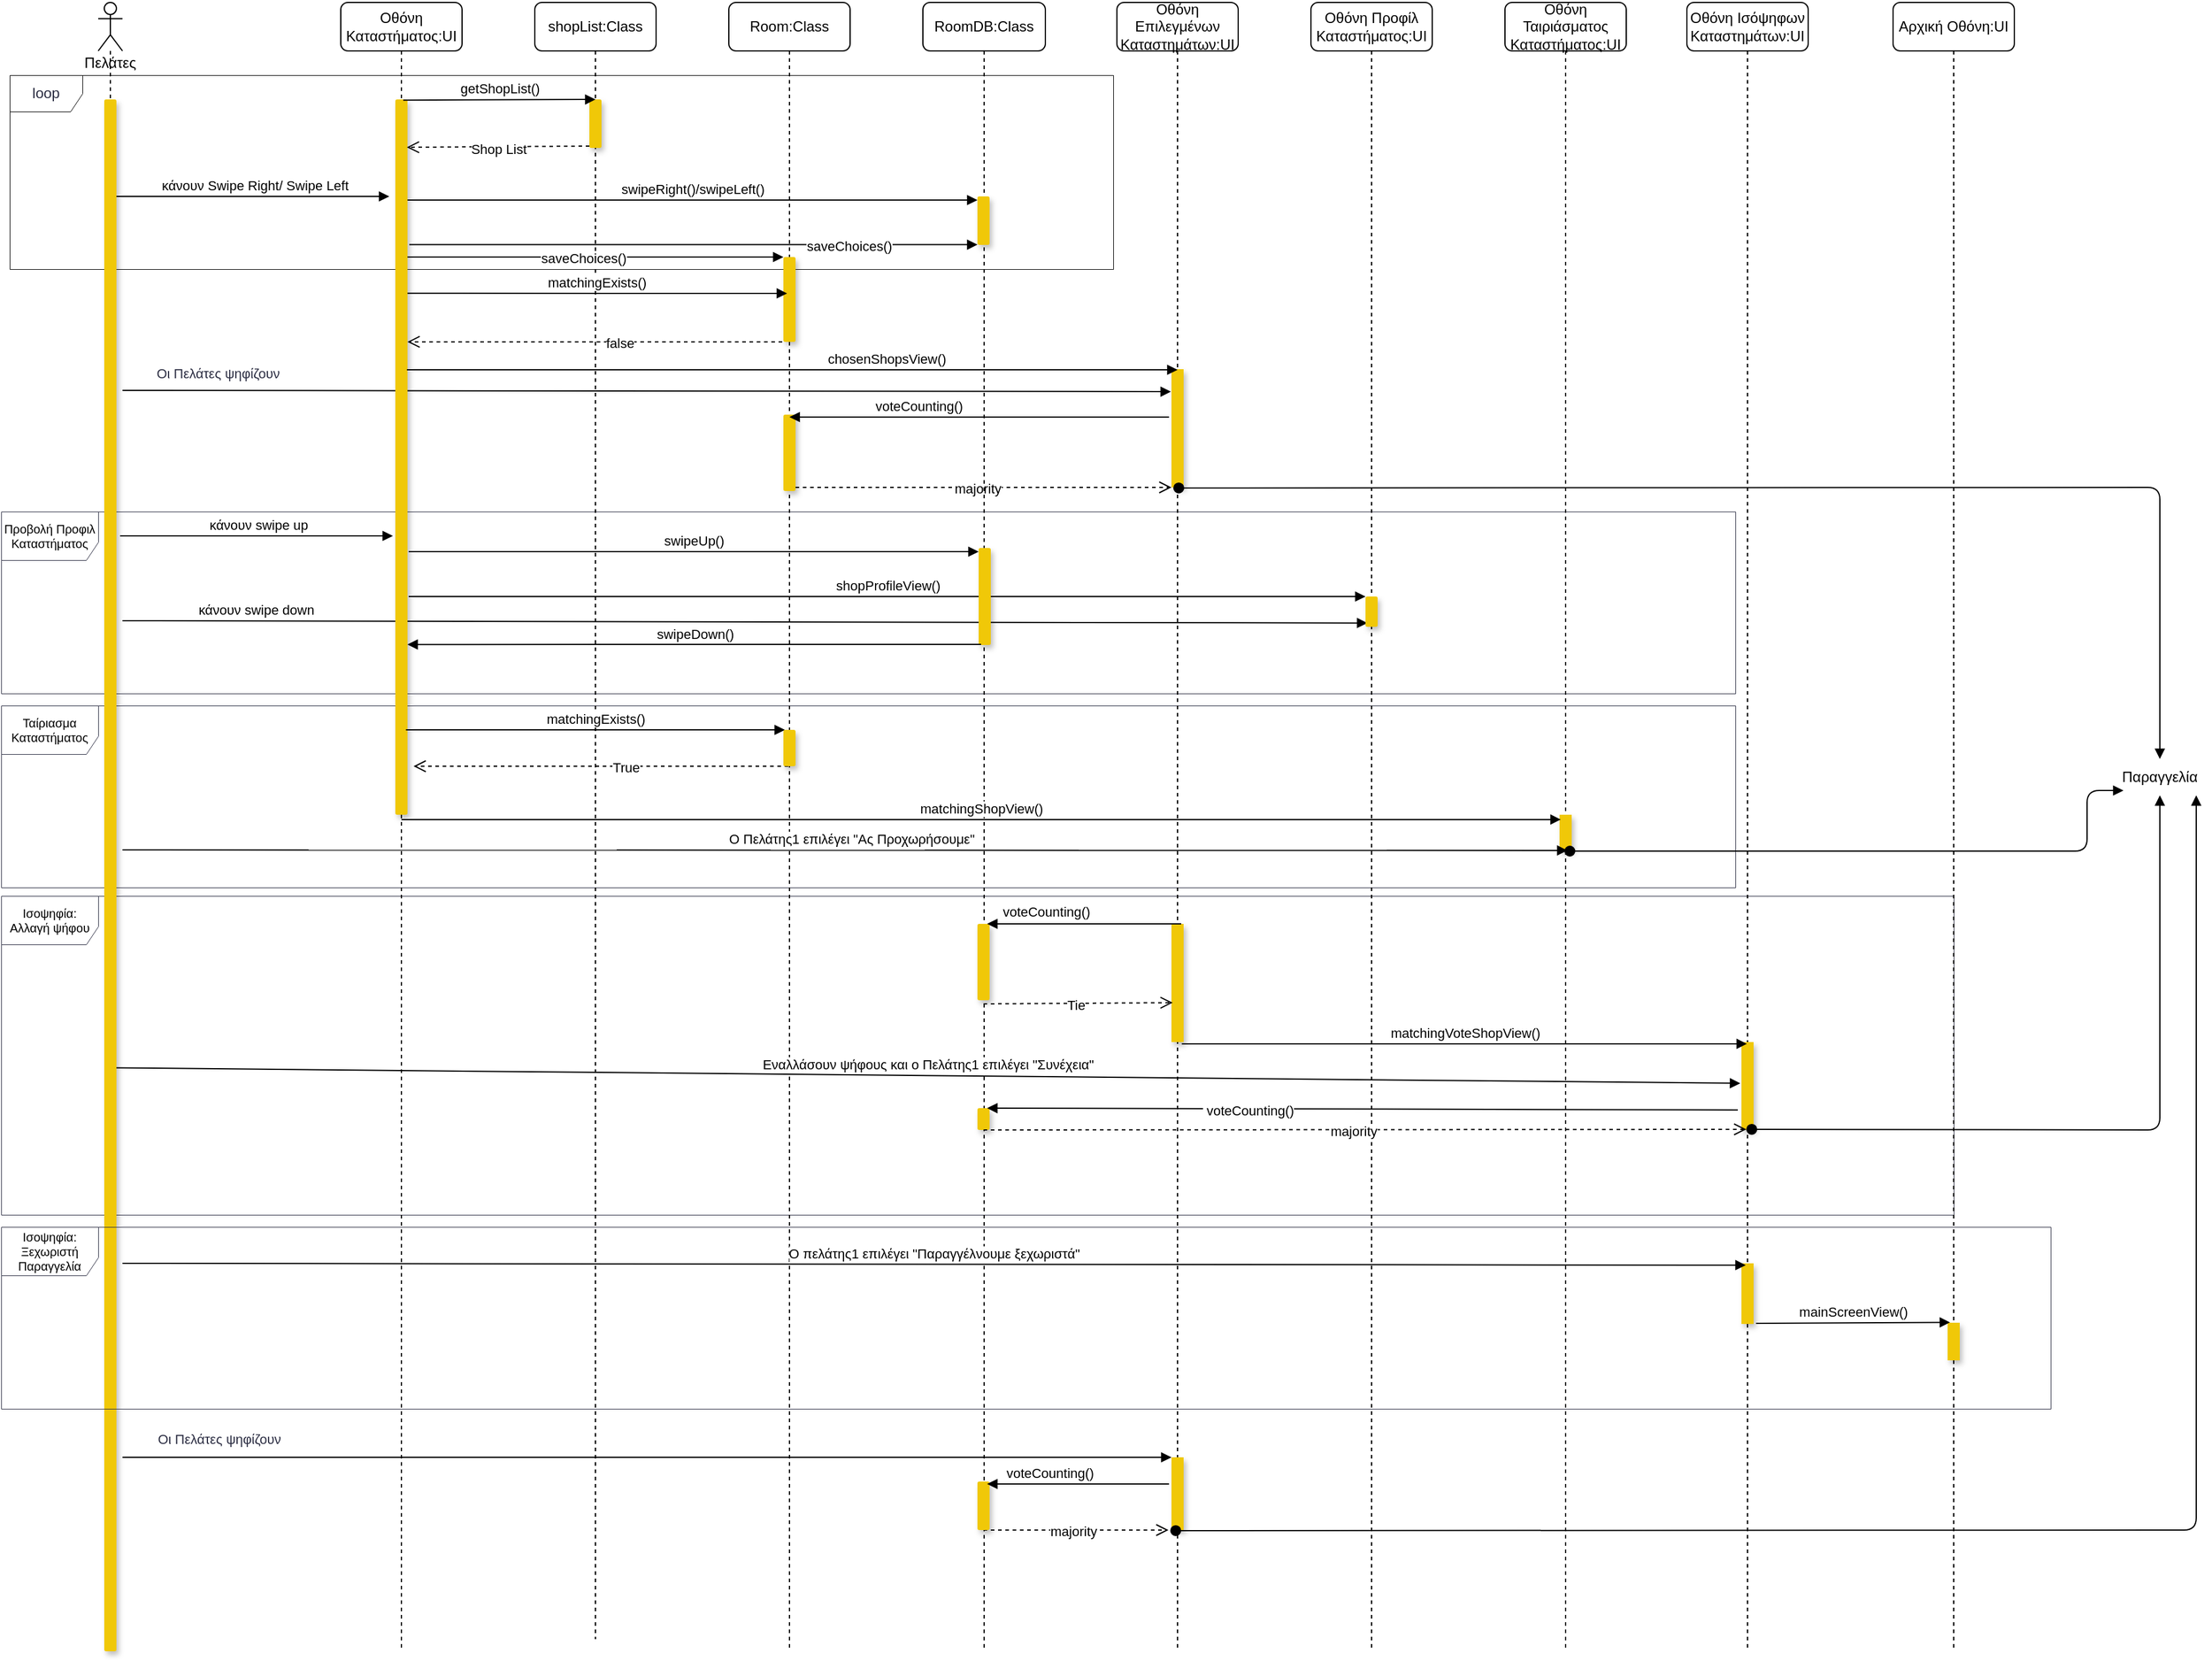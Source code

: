 <mxfile version="18.0.6" type="device"><diagram id="wptZ5MBNka8r5in_MfUg" name="Page-1"><mxGraphModel dx="1853" dy="625" grid="1" gridSize="10" guides="1" tooltips="1" connect="1" arrows="1" fold="1" page="1" pageScale="1" pageWidth="827" pageHeight="1169" math="0" shadow="0"><root><mxCell id="0"/><mxCell id="1" parent="0"/><mxCell id="pRpbEH_55tw0nPaJVFF3-39" value="Ισοψηφία: Αλλαγή ψήφου" style="shape=umlFrame;whiteSpace=wrap;html=1;rounded=0;shadow=0;fontSize=10;strokeColor=#2B2D42;strokeWidth=0.5;fillColor=#FFFFFF;width=80;height=40;" vertex="1" parent="1"><mxGeometry x="-90" y="817" width="1610" height="263" as="geometry"/></mxCell><mxCell id="pRpbEH_55tw0nPaJVFF3-27" value="Ταίριασμα Καταστήματος" style="shape=umlFrame;whiteSpace=wrap;html=1;rounded=0;shadow=0;fontSize=10;strokeColor=#2B2D42;strokeWidth=0.5;fillColor=#FFFFFF;width=80;height=40;" vertex="1" parent="1"><mxGeometry x="-90" y="660" width="1430" height="150" as="geometry"/></mxCell><mxCell id="pRpbEH_55tw0nPaJVFF3-11" value="shopProfileView()" style="html=1;verticalAlign=bottom;endArrow=block;rounded=0;" edge="1" parent="1" target="-vrm6RU2Ln3Ed8rRnsiV-8"><mxGeometry width="80" relative="1" as="geometry"><mxPoint x="246" y="570" as="sourcePoint"/><mxPoint x="716" y="570" as="targetPoint"/></mxGeometry></mxCell><mxCell id="pRpbEH_55tw0nPaJVFF3-7" value="Προβολή Προφιλ Καταστήματος" style="shape=umlFrame;whiteSpace=wrap;html=1;rounded=0;shadow=0;fontSize=10;strokeColor=#2B2D42;strokeWidth=0.5;fillColor=#FFFFFF;width=80;height=40;" vertex="1" parent="1"><mxGeometry x="-90" y="500" width="1430" height="150" as="geometry"/></mxCell><mxCell id="pRpbEH_55tw0nPaJVFF3-5" value="" style="html=1;verticalAlign=bottom;endArrow=block;rounded=0;entryX=-0.05;entryY=0.19;entryDx=0;entryDy=0;entryPerimeter=0;" edge="1" parent="1" target="-vrm6RU2Ln3Ed8rRnsiV-42"><mxGeometry x="-0.838" y="10" width="80" relative="1" as="geometry"><mxPoint x="10" y="400" as="sourcePoint"/><mxPoint x="890" y="460" as="targetPoint"/><Array as="points"/><mxPoint as="offset"/></mxGeometry></mxCell><mxCell id="pRpbEH_55tw0nPaJVFF3-6" value="Oι Πελάτες ψηφίζουν&amp;nbsp;" style="edgeLabel;html=1;align=center;verticalAlign=middle;resizable=0;points=[];fontColor=#2B2D42;" vertex="1" connectable="0" parent="pRpbEH_55tw0nPaJVFF3-5"><mxGeometry x="0.407" y="4" relative="1" as="geometry"><mxPoint x="-528" y="-11" as="offset"/></mxGeometry></mxCell><mxCell id="pRpbEH_55tw0nPaJVFF3-1" value="loop" style="shape=umlFrame;whiteSpace=wrap;html=1;fontColor=#2B2D42;strokeWidth=0.5;" vertex="1" parent="1"><mxGeometry x="-83" y="140" width="910" height="160" as="geometry"/></mxCell><mxCell id="ZKOWVyFA38tyulBG3vYH-1" value="Πελάτες" style="shape=umlLifeline;participant=umlActor;perimeter=lifelinePerimeter;whiteSpace=wrap;html=1;container=1;collapsible=0;recursiveResize=0;verticalAlign=top;spacingTop=36;outlineConnect=0;" parent="1" vertex="1"><mxGeometry x="-10" y="80" width="20" height="1360" as="geometry"/></mxCell><mxCell id="ZKOWVyFA38tyulBG3vYH-2" value="" style="html=1;points=[];perimeter=orthogonalPerimeter;strokeColor=none;fillColor=#F0C808;shadow=1;rounded=1;" parent="ZKOWVyFA38tyulBG3vYH-1" vertex="1"><mxGeometry x="5" y="80" width="10" height="1280" as="geometry"/></mxCell><mxCell id="ZKOWVyFA38tyulBG3vYH-3" value="Οθόνη Καταστήματος:UI" style="shape=umlLifeline;perimeter=lifelinePerimeter;whiteSpace=wrap;html=1;container=1;collapsible=0;recursiveResize=0;outlineConnect=0;rounded=1;shadow=0;fillColor=#FFFFFF;" parent="1" vertex="1"><mxGeometry x="190" y="80" width="100" height="1360" as="geometry"/></mxCell><mxCell id="pRpbEH_55tw0nPaJVFF3-12" value="κάνουν swipe down" style="html=1;verticalAlign=bottom;endArrow=block;rounded=0;entryX=0.15;entryY=0.875;entryDx=0;entryDy=0;entryPerimeter=0;" edge="1" parent="ZKOWVyFA38tyulBG3vYH-3" target="-vrm6RU2Ln3Ed8rRnsiV-8"><mxGeometry x="-0.786" width="80" relative="1" as="geometry"><mxPoint x="-180" y="510" as="sourcePoint"/><mxPoint x="45" y="504" as="targetPoint"/><mxPoint as="offset"/></mxGeometry></mxCell><mxCell id="ZKOWVyFA38tyulBG3vYH-13" value="" style="html=1;points=[];perimeter=orthogonalPerimeter;rounded=1;shadow=1;fillColor=#F0C808;strokeColor=none;" parent="ZKOWVyFA38tyulBG3vYH-3" vertex="1"><mxGeometry x="45" y="80" width="10" height="590" as="geometry"/></mxCell><mxCell id="ZKOWVyFA38tyulBG3vYH-5" value="shopList:Class" style="shape=umlLifeline;perimeter=lifelinePerimeter;whiteSpace=wrap;html=1;container=1;collapsible=0;recursiveResize=0;outlineConnect=0;rounded=1;shadow=0;fillColor=#FFFFFF;" parent="1" vertex="1"><mxGeometry x="350" y="80" width="100" height="1350" as="geometry"/></mxCell><mxCell id="ZKOWVyFA38tyulBG3vYH-14" value="" style="html=1;points=[];perimeter=orthogonalPerimeter;rounded=1;shadow=1;fillColor=#F0C808;strokeColor=none;" parent="ZKOWVyFA38tyulBG3vYH-5" vertex="1"><mxGeometry x="45" y="80" width="10" height="40" as="geometry"/></mxCell><mxCell id="ZKOWVyFA38tyulBG3vYH-16" value="Shop List" style="html=1;verticalAlign=bottom;endArrow=open;dashed=1;endSize=8;rounded=0;entryX=0.95;entryY=0.506;entryDx=0;entryDy=0;entryPerimeter=0;" parent="ZKOWVyFA38tyulBG3vYH-5" edge="1"><mxGeometry x="-0.002" y="11" relative="1" as="geometry"><mxPoint x="45" y="118.5" as="sourcePoint"/><mxPoint x="-105.5" y="119.48" as="targetPoint"/><mxPoint as="offset"/><Array as="points"/></mxGeometry></mxCell><mxCell id="pRpbEH_55tw0nPaJVFF3-20" value="matchingExists()" style="html=1;verticalAlign=bottom;endArrow=block;rounded=0;exitX=1.2;exitY=0.271;exitDx=0;exitDy=0;exitPerimeter=0;" edge="1" parent="ZKOWVyFA38tyulBG3vYH-5"><mxGeometry width="80" relative="1" as="geometry"><mxPoint x="-106.25" y="600" as="sourcePoint"/><mxPoint x="206.25" y="600" as="targetPoint"/></mxGeometry></mxCell><mxCell id="pRpbEH_55tw0nPaJVFF3-21" value="True" style="html=1;verticalAlign=bottom;endArrow=open;dashed=1;endSize=8;rounded=0;exitX=-0.1;exitY=0.957;exitDx=0;exitDy=0;exitPerimeter=0;" edge="1" parent="ZKOWVyFA38tyulBG3vYH-5"><mxGeometry x="-0.133" y="10" relative="1" as="geometry"><mxPoint x="209" y="630" as="sourcePoint"/><mxPoint x="-100" y="630" as="targetPoint"/><mxPoint as="offset"/><Array as="points"/></mxGeometry></mxCell><mxCell id="ZKOWVyFA38tyulBG3vYH-7" value="Οθόνη Προφίλ Καταστήματος:UI" style="shape=umlLifeline;perimeter=lifelinePerimeter;whiteSpace=wrap;html=1;container=1;collapsible=0;recursiveResize=0;outlineConnect=0;rounded=1;shadow=0;fillColor=#FFFFFF;" parent="1" vertex="1"><mxGeometry x="990" y="80" width="100" height="1360" as="geometry"/></mxCell><mxCell id="-vrm6RU2Ln3Ed8rRnsiV-8" value="" style="html=1;points=[];perimeter=orthogonalPerimeter;rounded=1;shadow=1;fillColor=#F0C808;strokeColor=none;" parent="ZKOWVyFA38tyulBG3vYH-7" vertex="1"><mxGeometry x="45" y="490" width="10" height="25" as="geometry"/></mxCell><mxCell id="ZKOWVyFA38tyulBG3vYH-9" value="Οθόνη Επιλεγμένων Καταστημάτων:UI" style="shape=umlLifeline;perimeter=lifelinePerimeter;whiteSpace=wrap;html=1;container=1;collapsible=0;recursiveResize=0;outlineConnect=0;rounded=1;shadow=0;fillColor=#FFFFFF;" parent="1" vertex="1"><mxGeometry x="830" y="80" width="100" height="1360" as="geometry"/></mxCell><mxCell id="-vrm6RU2Ln3Ed8rRnsiV-42" value="" style="html=1;points=[];perimeter=orthogonalPerimeter;rounded=0;shadow=1;fillColor=#F0C808;strokeColor=none;arcSize=50;" parent="ZKOWVyFA38tyulBG3vYH-9" vertex="1"><mxGeometry x="45" y="302.5" width="10" height="97.5" as="geometry"/></mxCell><mxCell id="pRpbEH_55tw0nPaJVFF3-4" value="majority" style="html=1;verticalAlign=bottom;endArrow=open;dashed=1;endSize=8;rounded=0;" edge="1" parent="ZKOWVyFA38tyulBG3vYH-9" source="pRpbEH_55tw0nPaJVFF3-2"><mxGeometry x="-0.031" y="-10" relative="1" as="geometry"><mxPoint x="-107.5" y="400" as="sourcePoint"/><mxPoint x="45" y="400" as="targetPoint"/><mxPoint as="offset"/><Array as="points"/></mxGeometry></mxCell><mxCell id="pRpbEH_55tw0nPaJVFF3-28" value="" style="html=1;points=[];perimeter=orthogonalPerimeter;rounded=0;shadow=1;fillColor=#F0C808;strokeColor=none;arcSize=50;" vertex="1" parent="ZKOWVyFA38tyulBG3vYH-9"><mxGeometry x="45" y="760" width="10" height="97.5" as="geometry"/></mxCell><mxCell id="pRpbEH_55tw0nPaJVFF3-32" value="Tie" style="html=1;verticalAlign=bottom;endArrow=open;dashed=1;endSize=8;rounded=0;entryX=0.1;entryY=0.667;entryDx=0;entryDy=0;entryPerimeter=0;" edge="1" parent="ZKOWVyFA38tyulBG3vYH-9" target="pRpbEH_55tw0nPaJVFF3-28"><mxGeometry x="-0.031" y="-10" relative="1" as="geometry"><mxPoint x="-110" y="826" as="sourcePoint"/><mxPoint x="38.5" y="826" as="targetPoint"/><mxPoint as="offset"/><Array as="points"/></mxGeometry></mxCell><mxCell id="pRpbEH_55tw0nPaJVFF3-47" value="" style="html=1;points=[];perimeter=orthogonalPerimeter;rounded=0;shadow=1;fillColor=#F0C808;strokeColor=none;arcSize=50;" vertex="1" parent="ZKOWVyFA38tyulBG3vYH-9"><mxGeometry x="45" y="1200" width="10" height="60" as="geometry"/></mxCell><mxCell id="pRpbEH_55tw0nPaJVFF3-50" value="majority" style="html=1;verticalAlign=bottom;endArrow=open;dashed=1;endSize=8;rounded=0;" edge="1" parent="ZKOWVyFA38tyulBG3vYH-9"><mxGeometry x="-0.031" y="-10" relative="1" as="geometry"><mxPoint x="-110" y="1260" as="sourcePoint"/><mxPoint x="42.5" y="1260" as="targetPoint"/><mxPoint as="offset"/><Array as="points"/></mxGeometry></mxCell><mxCell id="pRpbEH_55tw0nPaJVFF3-51" value="" style="html=1;verticalAlign=bottom;startArrow=oval;startFill=1;endArrow=block;startSize=8;rounded=1;exitX=0.6;exitY=1.005;exitDx=0;exitDy=0;exitPerimeter=0;entryX=1;entryY=1;entryDx=0;entryDy=0;" edge="1" parent="ZKOWVyFA38tyulBG3vYH-9" target="jwJAf3S62CygxDDPC5Gw-16"><mxGeometry y="10" width="60" relative="1" as="geometry"><mxPoint x="48.5" y="1260.487" as="sourcePoint"/><mxPoint x="857.5" y="1484" as="targetPoint"/><mxPoint as="offset"/><Array as="points"><mxPoint x="890" y="1260"/></Array></mxGeometry></mxCell><mxCell id="ZKOWVyFA38tyulBG3vYH-11" value="Οθόνη Ισόψηφων Καταστημάτων:UI" style="shape=umlLifeline;perimeter=lifelinePerimeter;whiteSpace=wrap;html=1;container=1;collapsible=0;recursiveResize=0;outlineConnect=0;rounded=1;shadow=0;fillColor=#FFFFFF;" parent="1" vertex="1"><mxGeometry x="1300" y="80" width="100" height="1360" as="geometry"/></mxCell><mxCell id="pRpbEH_55tw0nPaJVFF3-34" value="" style="html=1;points=[];perimeter=orthogonalPerimeter;rounded=0;shadow=1;fillColor=#F0C808;strokeColor=none;arcSize=50;" vertex="1" parent="ZKOWVyFA38tyulBG3vYH-11"><mxGeometry x="45" y="857.5" width="10" height="72.5" as="geometry"/></mxCell><mxCell id="pRpbEH_55tw0nPaJVFF3-40" value="" style="html=1;points=[];perimeter=orthogonalPerimeter;rounded=0;shadow=1;fillColor=#F0C808;strokeColor=none;arcSize=50;" vertex="1" parent="ZKOWVyFA38tyulBG3vYH-11"><mxGeometry x="45" y="1040" width="10" height="50" as="geometry"/></mxCell><mxCell id="ZKOWVyFA38tyulBG3vYH-15" value="getShopList()" style="html=1;verticalAlign=bottom;endArrow=block;rounded=0;exitX=0.65;exitY=0.001;exitDx=0;exitDy=0;exitPerimeter=0;" parent="1" source="ZKOWVyFA38tyulBG3vYH-13" edge="1"><mxGeometry width="80" relative="1" as="geometry"><mxPoint x="270" y="170" as="sourcePoint"/><mxPoint x="400" y="160" as="targetPoint"/></mxGeometry></mxCell><mxCell id="ZKOWVyFA38tyulBG3vYH-17" value="κάνουν Swipe Right/ Swipe Left" style="html=1;verticalAlign=bottom;endArrow=block;rounded=0;" parent="1" source="ZKOWVyFA38tyulBG3vYH-2" edge="1"><mxGeometry x="0.01" width="80" relative="1" as="geometry"><mxPoint x="20" y="240" as="sourcePoint"/><mxPoint x="230" y="240" as="targetPoint"/><mxPoint as="offset"/></mxGeometry></mxCell><mxCell id="ZKOWVyFA38tyulBG3vYH-18" value="Room:Class" style="shape=umlLifeline;perimeter=lifelinePerimeter;whiteSpace=wrap;html=1;container=1;collapsible=0;recursiveResize=0;outlineConnect=0;rounded=1;shadow=0;fillColor=#FFFFFF;" parent="1" vertex="1"><mxGeometry x="510" y="80" width="100" height="1360" as="geometry"/></mxCell><mxCell id="ZKOWVyFA38tyulBG3vYH-19" value="" style="html=1;points=[];perimeter=orthogonalPerimeter;rounded=1;shadow=1;fillColor=#F0C808;strokeColor=none;" parent="ZKOWVyFA38tyulBG3vYH-18" vertex="1"><mxGeometry x="45" y="210" width="10" height="70" as="geometry"/></mxCell><mxCell id="pRpbEH_55tw0nPaJVFF3-17" value="" style="html=1;points=[];perimeter=orthogonalPerimeter;rounded=1;shadow=1;fillColor=#F0C808;strokeColor=none;" vertex="1" parent="ZKOWVyFA38tyulBG3vYH-18"><mxGeometry x="45" y="600" width="10" height="30" as="geometry"/></mxCell><mxCell id="pRpbEH_55tw0nPaJVFF3-2" value="" style="html=1;points=[];perimeter=orthogonalPerimeter;rounded=1;shadow=1;fillColor=#F0C808;strokeColor=none;" vertex="1" parent="ZKOWVyFA38tyulBG3vYH-18"><mxGeometry x="45" y="340" width="10" height="63" as="geometry"/></mxCell><mxCell id="ZKOWVyFA38tyulBG3vYH-20" value="RoomDB:Class" style="shape=umlLifeline;perimeter=lifelinePerimeter;whiteSpace=wrap;html=1;container=1;collapsible=0;recursiveResize=0;outlineConnect=0;rounded=1;shadow=0;fillColor=#FFFFFF;" parent="1" vertex="1"><mxGeometry x="670" y="80" width="101" height="1360" as="geometry"/></mxCell><mxCell id="ZKOWVyFA38tyulBG3vYH-21" value="" style="html=1;points=[];perimeter=orthogonalPerimeter;rounded=1;shadow=1;fillColor=#F0C808;strokeColor=none;" parent="ZKOWVyFA38tyulBG3vYH-20" vertex="1"><mxGeometry x="45" y="160" width="10" height="40" as="geometry"/></mxCell><mxCell id="pRpbEH_55tw0nPaJVFF3-30" value="" style="html=1;points=[];perimeter=orthogonalPerimeter;rounded=1;shadow=1;fillColor=#F0C808;strokeColor=none;" vertex="1" parent="ZKOWVyFA38tyulBG3vYH-20"><mxGeometry x="45" y="760" width="10" height="63" as="geometry"/></mxCell><mxCell id="pRpbEH_55tw0nPaJVFF3-31" value="&amp;nbsp;voteCounting()" style="html=1;verticalAlign=bottom;endArrow=block;rounded=0;entryX=0.8;entryY=0;entryDx=0;entryDy=0;entryPerimeter=0;" edge="1" parent="ZKOWVyFA38tyulBG3vYH-20" target="pRpbEH_55tw0nPaJVFF3-30"><mxGeometry x="0.413" y="-1" width="80" relative="1" as="geometry"><mxPoint x="213" y="760" as="sourcePoint"/><mxPoint x="63" y="762" as="targetPoint"/><mxPoint as="offset"/></mxGeometry></mxCell><mxCell id="pRpbEH_55tw0nPaJVFF3-36" value="" style="html=1;points=[];perimeter=orthogonalPerimeter;rounded=1;shadow=1;fillColor=#F0C808;strokeColor=none;" vertex="1" parent="ZKOWVyFA38tyulBG3vYH-20"><mxGeometry x="45" y="912" width="10" height="18" as="geometry"/></mxCell><mxCell id="pRpbEH_55tw0nPaJVFF3-48" value="" style="html=1;points=[];perimeter=orthogonalPerimeter;rounded=1;shadow=1;fillColor=#F0C808;strokeColor=none;" vertex="1" parent="ZKOWVyFA38tyulBG3vYH-20"><mxGeometry x="45" y="1220" width="10" height="40" as="geometry"/></mxCell><mxCell id="pRpbEH_55tw0nPaJVFF3-49" value="&amp;nbsp;voteCounting()" style="html=1;verticalAlign=bottom;endArrow=block;rounded=0;" edge="1" parent="ZKOWVyFA38tyulBG3vYH-20"><mxGeometry x="0.333" width="80" relative="1" as="geometry"><mxPoint x="203" y="1222" as="sourcePoint"/><mxPoint x="53" y="1222" as="targetPoint"/><mxPoint as="offset"/></mxGeometry></mxCell><mxCell id="ZKOWVyFA38tyulBG3vYH-23" value="swipeRight()/swipeLeft()" style="html=1;verticalAlign=bottom;endArrow=block;rounded=0;" parent="1" edge="1"><mxGeometry width="80" relative="1" as="geometry"><mxPoint x="245" y="243" as="sourcePoint"/><mxPoint x="715" y="243" as="targetPoint"/></mxGeometry></mxCell><mxCell id="ZKOWVyFA38tyulBG3vYH-24" value="saveChoices()" style="html=1;verticalAlign=bottom;endArrow=block;rounded=0;exitX=1.15;exitY=0.203;exitDx=0;exitDy=0;exitPerimeter=0;" parent="1" target="ZKOWVyFA38tyulBG3vYH-21" edge="1" source="ZKOWVyFA38tyulBG3vYH-13"><mxGeometry x="0.548" y="-10" width="80" relative="1" as="geometry"><mxPoint x="250" y="280" as="sourcePoint"/><mxPoint x="680" y="550" as="targetPoint"/><mxPoint as="offset"/></mxGeometry></mxCell><mxCell id="ZKOWVyFA38tyulBG3vYH-25" value="saveChoices()" style="html=1;verticalAlign=bottom;endArrow=block;rounded=0;" parent="1" edge="1"><mxGeometry x="-0.065" y="-10" width="80" relative="1" as="geometry"><mxPoint x="245" y="290" as="sourcePoint"/><mxPoint x="555" y="290" as="targetPoint"/><mxPoint as="offset"/></mxGeometry></mxCell><mxCell id="-vrm6RU2Ln3Ed8rRnsiV-11" value="matchingExists()" style="html=1;verticalAlign=bottom;endArrow=block;rounded=0;exitX=1.2;exitY=0.271;exitDx=0;exitDy=0;exitPerimeter=0;" parent="1" edge="1"><mxGeometry width="80" relative="1" as="geometry"><mxPoint x="245" y="319.89" as="sourcePoint"/><mxPoint x="558" y="320" as="targetPoint"/></mxGeometry></mxCell><mxCell id="-vrm6RU2Ln3Ed8rRnsiV-12" value="false" style="html=1;verticalAlign=bottom;endArrow=open;dashed=1;endSize=8;rounded=0;exitX=-0.1;exitY=0.957;exitDx=0;exitDy=0;exitPerimeter=0;" parent="1" edge="1"><mxGeometry x="-0.133" y="10" relative="1" as="geometry"><mxPoint x="554" y="359.99" as="sourcePoint"/><mxPoint x="245" y="359.99" as="targetPoint"/><mxPoint as="offset"/><Array as="points"/></mxGeometry></mxCell><mxCell id="-vrm6RU2Ln3Ed8rRnsiV-27" value="Αρχική Οθόνη:UI" style="shape=umlLifeline;perimeter=lifelinePerimeter;whiteSpace=wrap;html=1;container=1;collapsible=0;recursiveResize=0;outlineConnect=0;rounded=1;shadow=0;fillColor=#FFFFFF;" parent="1" vertex="1"><mxGeometry x="1470" y="80" width="100" height="1360" as="geometry"/></mxCell><mxCell id="pRpbEH_55tw0nPaJVFF3-42" value="" style="html=1;points=[];perimeter=orthogonalPerimeter;rounded=0;shadow=1;fillColor=#F0C808;strokeColor=none;arcSize=50;" vertex="1" parent="-vrm6RU2Ln3Ed8rRnsiV-27"><mxGeometry x="45" y="1089" width="10" height="31" as="geometry"/></mxCell><mxCell id="-vrm6RU2Ln3Ed8rRnsiV-40" value="Οθόνη Ταιριάσματος Καταστήματος:UI" style="shape=umlLifeline;perimeter=lifelinePerimeter;whiteSpace=wrap;html=1;container=1;collapsible=0;recursiveResize=0;outlineConnect=0;rounded=1;shadow=0;fillColor=#FFFFFF;" parent="1" vertex="1"><mxGeometry x="1150" y="80" width="100" height="1360" as="geometry"/></mxCell><mxCell id="pRpbEH_55tw0nPaJVFF3-16" value="" style="html=1;points=[];perimeter=orthogonalPerimeter;rounded=0;shadow=1;fillColor=#F0C808;strokeColor=none;arcSize=50;" vertex="1" parent="-vrm6RU2Ln3Ed8rRnsiV-40"><mxGeometry x="45" y="670" width="10" height="30" as="geometry"/></mxCell><mxCell id="pRpbEH_55tw0nPaJVFF3-41" value="Ο πελάτης1 επιλέγει &quot;Παραγγέλνουμε ξεχωριστά&quot;" style="html=1;verticalAlign=bottom;endArrow=block;rounded=0;exitX=1.05;exitY=0.75;exitDx=0;exitDy=0;exitPerimeter=0;entryX=-0.1;entryY=0.469;entryDx=0;entryDy=0;entryPerimeter=0;" edge="1" parent="-vrm6RU2Ln3Ed8rRnsiV-40"><mxGeometry width="80" relative="1" as="geometry"><mxPoint x="-1140" y="1040" as="sourcePoint"/><mxPoint x="198.5" y="1041.503" as="targetPoint"/></mxGeometry></mxCell><mxCell id="-vrm6RU2Ln3Ed8rRnsiV-45" value="" style="html=1;verticalAlign=bottom;startArrow=oval;startFill=1;endArrow=block;startSize=8;rounded=1;exitX=0.6;exitY=1.005;exitDx=0;exitDy=0;exitPerimeter=0;entryX=0.5;entryY=0;entryDx=0;entryDy=0;" parent="1" edge="1" target="jwJAf3S62CygxDDPC5Gw-16" source="-vrm6RU2Ln3Ed8rRnsiV-42"><mxGeometry y="10" width="60" relative="1" as="geometry"><mxPoint x="1010" y="720" as="sourcePoint"/><mxPoint x="1650" y="720" as="targetPoint"/><mxPoint as="offset"/><Array as="points"><mxPoint x="1690" y="480"/></Array></mxGeometry></mxCell><mxCell id="jwJAf3S62CygxDDPC5Gw-6" value="" style="html=1;verticalAlign=bottom;startArrow=oval;startFill=1;endArrow=block;startSize=8;rounded=1;entryX=0.5;entryY=1;entryDx=0;entryDy=0;exitX=0.85;exitY=0.993;exitDx=0;exitDy=0;exitPerimeter=0;" parent="1" target="jwJAf3S62CygxDDPC5Gw-16" edge="1" source="pRpbEH_55tw0nPaJVFF3-34"><mxGeometry x="0.677" width="60" relative="1" as="geometry"><mxPoint x="1680" y="1020" as="sourcePoint"/><mxPoint x="1480" y="1000" as="targetPoint"/><Array as="points"><mxPoint x="1690" y="1010"/></Array><mxPoint as="offset"/></mxGeometry></mxCell><mxCell id="jwJAf3S62CygxDDPC5Gw-16" value="&lt;font color=&quot;#000000&quot;&gt;Παραγγελία&lt;/font&gt;" style="text;html=1;strokeColor=none;fillColor=none;align=center;verticalAlign=middle;whiteSpace=wrap;rounded=0;fontColor=#FFD966;" parent="1" vertex="1"><mxGeometry x="1660" y="704" width="60" height="30" as="geometry"/></mxCell><mxCell id="-vrm6RU2Ln3Ed8rRnsiV-43" value="chosenShopsView()" style="html=1;verticalAlign=bottom;endArrow=block;rounded=0;exitX=0.95;exitY=0.378;exitDx=0;exitDy=0;exitPerimeter=0;" parent="1" edge="1" source="ZKOWVyFA38tyulBG3vYH-13"><mxGeometry x="0.246" width="80" relative="1" as="geometry"><mxPoint x="247.5" y="690" as="sourcePoint"/><mxPoint x="880" y="383" as="targetPoint"/><Array as="points"/><mxPoint as="offset"/></mxGeometry></mxCell><mxCell id="pRpbEH_55tw0nPaJVFF3-3" value="&amp;nbsp;voteCounting()" style="html=1;verticalAlign=bottom;endArrow=block;rounded=0;" edge="1" parent="1" target="ZKOWVyFA38tyulBG3vYH-18"><mxGeometry x="0.333" width="80" relative="1" as="geometry"><mxPoint x="873" y="422" as="sourcePoint"/><mxPoint x="723" y="422" as="targetPoint"/><mxPoint as="offset"/></mxGeometry></mxCell><mxCell id="pRpbEH_55tw0nPaJVFF3-8" value="κάνουν swipe up" style="html=1;verticalAlign=bottom;endArrow=block;rounded=0;" edge="1" parent="1"><mxGeometry x="0.01" width="80" relative="1" as="geometry"><mxPoint x="8" y="520" as="sourcePoint"/><mxPoint x="233" y="520" as="targetPoint"/><mxPoint as="offset"/></mxGeometry></mxCell><mxCell id="pRpbEH_55tw0nPaJVFF3-9" value="" style="html=1;points=[];perimeter=orthogonalPerimeter;rounded=1;shadow=1;fillColor=#F0C808;strokeColor=none;" vertex="1" parent="1"><mxGeometry x="716" y="530" width="10" height="80" as="geometry"/></mxCell><mxCell id="pRpbEH_55tw0nPaJVFF3-10" value="swipeUp()" style="html=1;verticalAlign=bottom;endArrow=block;rounded=0;" edge="1" parent="1"><mxGeometry width="80" relative="1" as="geometry"><mxPoint x="246" y="533" as="sourcePoint"/><mxPoint x="716" y="533" as="targetPoint"/></mxGeometry></mxCell><mxCell id="pRpbEH_55tw0nPaJVFF3-13" value="swipeDown()" style="html=1;verticalAlign=bottom;endArrow=block;rounded=0;exitX=0.2;exitY=0.994;exitDx=0;exitDy=0;exitPerimeter=0;entryX=1;entryY=0.762;entryDx=0;entryDy=0;entryPerimeter=0;" edge="1" parent="1" source="pRpbEH_55tw0nPaJVFF3-9" target="ZKOWVyFA38tyulBG3vYH-13"><mxGeometry width="80" relative="1" as="geometry"><mxPoint x="726" y="543" as="sourcePoint"/><mxPoint x="250" y="610" as="targetPoint"/></mxGeometry></mxCell><mxCell id="pRpbEH_55tw0nPaJVFF3-22" value="matchingShopView()" style="html=1;verticalAlign=bottom;endArrow=block;rounded=0;entryX=0.1;entryY=0.133;entryDx=0;entryDy=0;entryPerimeter=0;" edge="1" parent="1" source="ZKOWVyFA38tyulBG3vYH-3" target="pRpbEH_55tw0nPaJVFF3-16"><mxGeometry width="80" relative="1" as="geometry"><mxPoint x="250" y="750" as="sourcePoint"/><mxPoint x="720" y="750" as="targetPoint"/></mxGeometry></mxCell><mxCell id="pRpbEH_55tw0nPaJVFF3-23" value="O Πελάτης1 επιλέγει &quot;Ας Προχωρήσουμε&quot;" style="html=1;verticalAlign=bottom;endArrow=block;rounded=0;entryX=0.65;entryY=0.983;entryDx=0;entryDy=0;entryPerimeter=0;" edge="1" parent="1" target="pRpbEH_55tw0nPaJVFF3-16"><mxGeometry x="0.01" width="80" relative="1" as="geometry"><mxPoint x="10" y="779" as="sourcePoint"/><mxPoint x="245" y="780" as="targetPoint"/><mxPoint as="offset"/></mxGeometry></mxCell><mxCell id="pRpbEH_55tw0nPaJVFF3-24" value="" style="html=1;verticalAlign=bottom;startArrow=oval;startFill=1;endArrow=block;startSize=8;rounded=1;exitX=0.85;exitY=1;exitDx=0;exitDy=0;exitPerimeter=0;" edge="1" parent="1" source="pRpbEH_55tw0nPaJVFF3-16"><mxGeometry y="10" width="60" relative="1" as="geometry"><mxPoint x="891" y="490.487" as="sourcePoint"/><mxPoint x="1660" y="730" as="targetPoint"/><mxPoint as="offset"/><Array as="points"><mxPoint x="1630" y="780"/><mxPoint x="1630" y="730"/></Array></mxGeometry></mxCell><mxCell id="pRpbEH_55tw0nPaJVFF3-33" value="matchingVoteShopView()" style="html=1;verticalAlign=bottom;endArrow=block;rounded=0;exitX=0.85;exitY=1.015;exitDx=0;exitDy=0;exitPerimeter=0;" edge="1" parent="1" source="pRpbEH_55tw0nPaJVFF3-28" target="ZKOWVyFA38tyulBG3vYH-11"><mxGeometry width="80" relative="1" as="geometry"><mxPoint x="450" y="980" as="sourcePoint"/><mxPoint x="1406.5" y="980" as="targetPoint"/></mxGeometry></mxCell><mxCell id="pRpbEH_55tw0nPaJVFF3-35" value="Εναλλάσουν ψήφους και ο Πελάτης1 επιλέγει &quot;Συνέχεια&quot;" style="html=1;verticalAlign=bottom;endArrow=block;rounded=0;exitX=1;exitY=0.624;exitDx=0;exitDy=0;exitPerimeter=0;entryX=-0.1;entryY=0.469;entryDx=0;entryDy=0;entryPerimeter=0;" edge="1" parent="1" source="ZKOWVyFA38tyulBG3vYH-2" target="pRpbEH_55tw0nPaJVFF3-34"><mxGeometry width="80" relative="1" as="geometry"><mxPoint x="810" y="990.003" as="sourcePoint"/><mxPoint x="1276" y="990.003" as="targetPoint"/></mxGeometry></mxCell><mxCell id="pRpbEH_55tw0nPaJVFF3-37" value="&amp;nbsp;voteCounting()" style="html=1;verticalAlign=bottom;endArrow=block;rounded=0;entryX=0.8;entryY=0;entryDx=0;entryDy=0;entryPerimeter=0;exitX=-0.3;exitY=0.772;exitDx=0;exitDy=0;exitPerimeter=0;" edge="1" parent="1" target="pRpbEH_55tw0nPaJVFF3-36" source="pRpbEH_55tw0nPaJVFF3-34"><mxGeometry x="0.303" y="10" width="80" relative="1" as="geometry"><mxPoint x="893" y="1000" as="sourcePoint"/><mxPoint x="73" y="922" as="targetPoint"/><mxPoint as="offset"/></mxGeometry></mxCell><mxCell id="pRpbEH_55tw0nPaJVFF3-38" value="majority" style="html=1;verticalAlign=bottom;endArrow=open;dashed=1;endSize=8;rounded=0;entryX=0.4;entryY=0.993;entryDx=0;entryDy=0;entryPerimeter=0;" edge="1" parent="1" target="pRpbEH_55tw0nPaJVFF3-34"><mxGeometry x="-0.031" y="-10" relative="1" as="geometry"><mxPoint x="720" y="1010" as="sourcePoint"/><mxPoint x="886" y="915.033" as="targetPoint"/><mxPoint as="offset"/><Array as="points"/></mxGeometry></mxCell><mxCell id="pRpbEH_55tw0nPaJVFF3-43" value="mainScreenView()" style="html=1;verticalAlign=bottom;endArrow=block;rounded=0;exitX=1.2;exitY=0.99;exitDx=0;exitDy=0;exitPerimeter=0;entryX=0.2;entryY=-0.01;entryDx=0;entryDy=0;entryPerimeter=0;" edge="1" parent="1" source="pRpbEH_55tw0nPaJVFF3-40" target="pRpbEH_55tw0nPaJVFF3-42"><mxGeometry width="80" relative="1" as="geometry"><mxPoint x="1287" y="1160.003" as="sourcePoint"/><mxPoint x="1753" y="1160.003" as="targetPoint"/></mxGeometry></mxCell><mxCell id="pRpbEH_55tw0nPaJVFF3-44" value="Ισοψηφία: Ξεχωριστή Παραγγελία" style="shape=umlFrame;whiteSpace=wrap;html=1;rounded=0;shadow=0;fontSize=10;strokeColor=#2B2D42;strokeWidth=0.5;fillColor=#FFFFFF;width=80;height=40;" vertex="1" parent="1"><mxGeometry x="-90" y="1090" width="1690" height="150" as="geometry"/></mxCell><mxCell id="pRpbEH_55tw0nPaJVFF3-45" value="" style="html=1;verticalAlign=bottom;endArrow=block;rounded=0;exitX=1;exitY=0.875;exitDx=0;exitDy=0;exitPerimeter=0;" edge="1" parent="1"><mxGeometry x="-0.838" y="10" width="80" relative="1" as="geometry"><mxPoint x="10" y="1280" as="sourcePoint"/><mxPoint x="875" y="1280" as="targetPoint"/><Array as="points"/><mxPoint as="offset"/></mxGeometry></mxCell><mxCell id="pRpbEH_55tw0nPaJVFF3-46" value="Oι Πελάτες ψηφίζουν&amp;nbsp;" style="edgeLabel;html=1;align=center;verticalAlign=middle;resizable=0;points=[];fontColor=#2B2D42;" vertex="1" connectable="0" parent="pRpbEH_55tw0nPaJVFF3-45"><mxGeometry x="0.407" y="4" relative="1" as="geometry"><mxPoint x="-528" y="-11" as="offset"/></mxGeometry></mxCell></root></mxGraphModel></diagram></mxfile>
